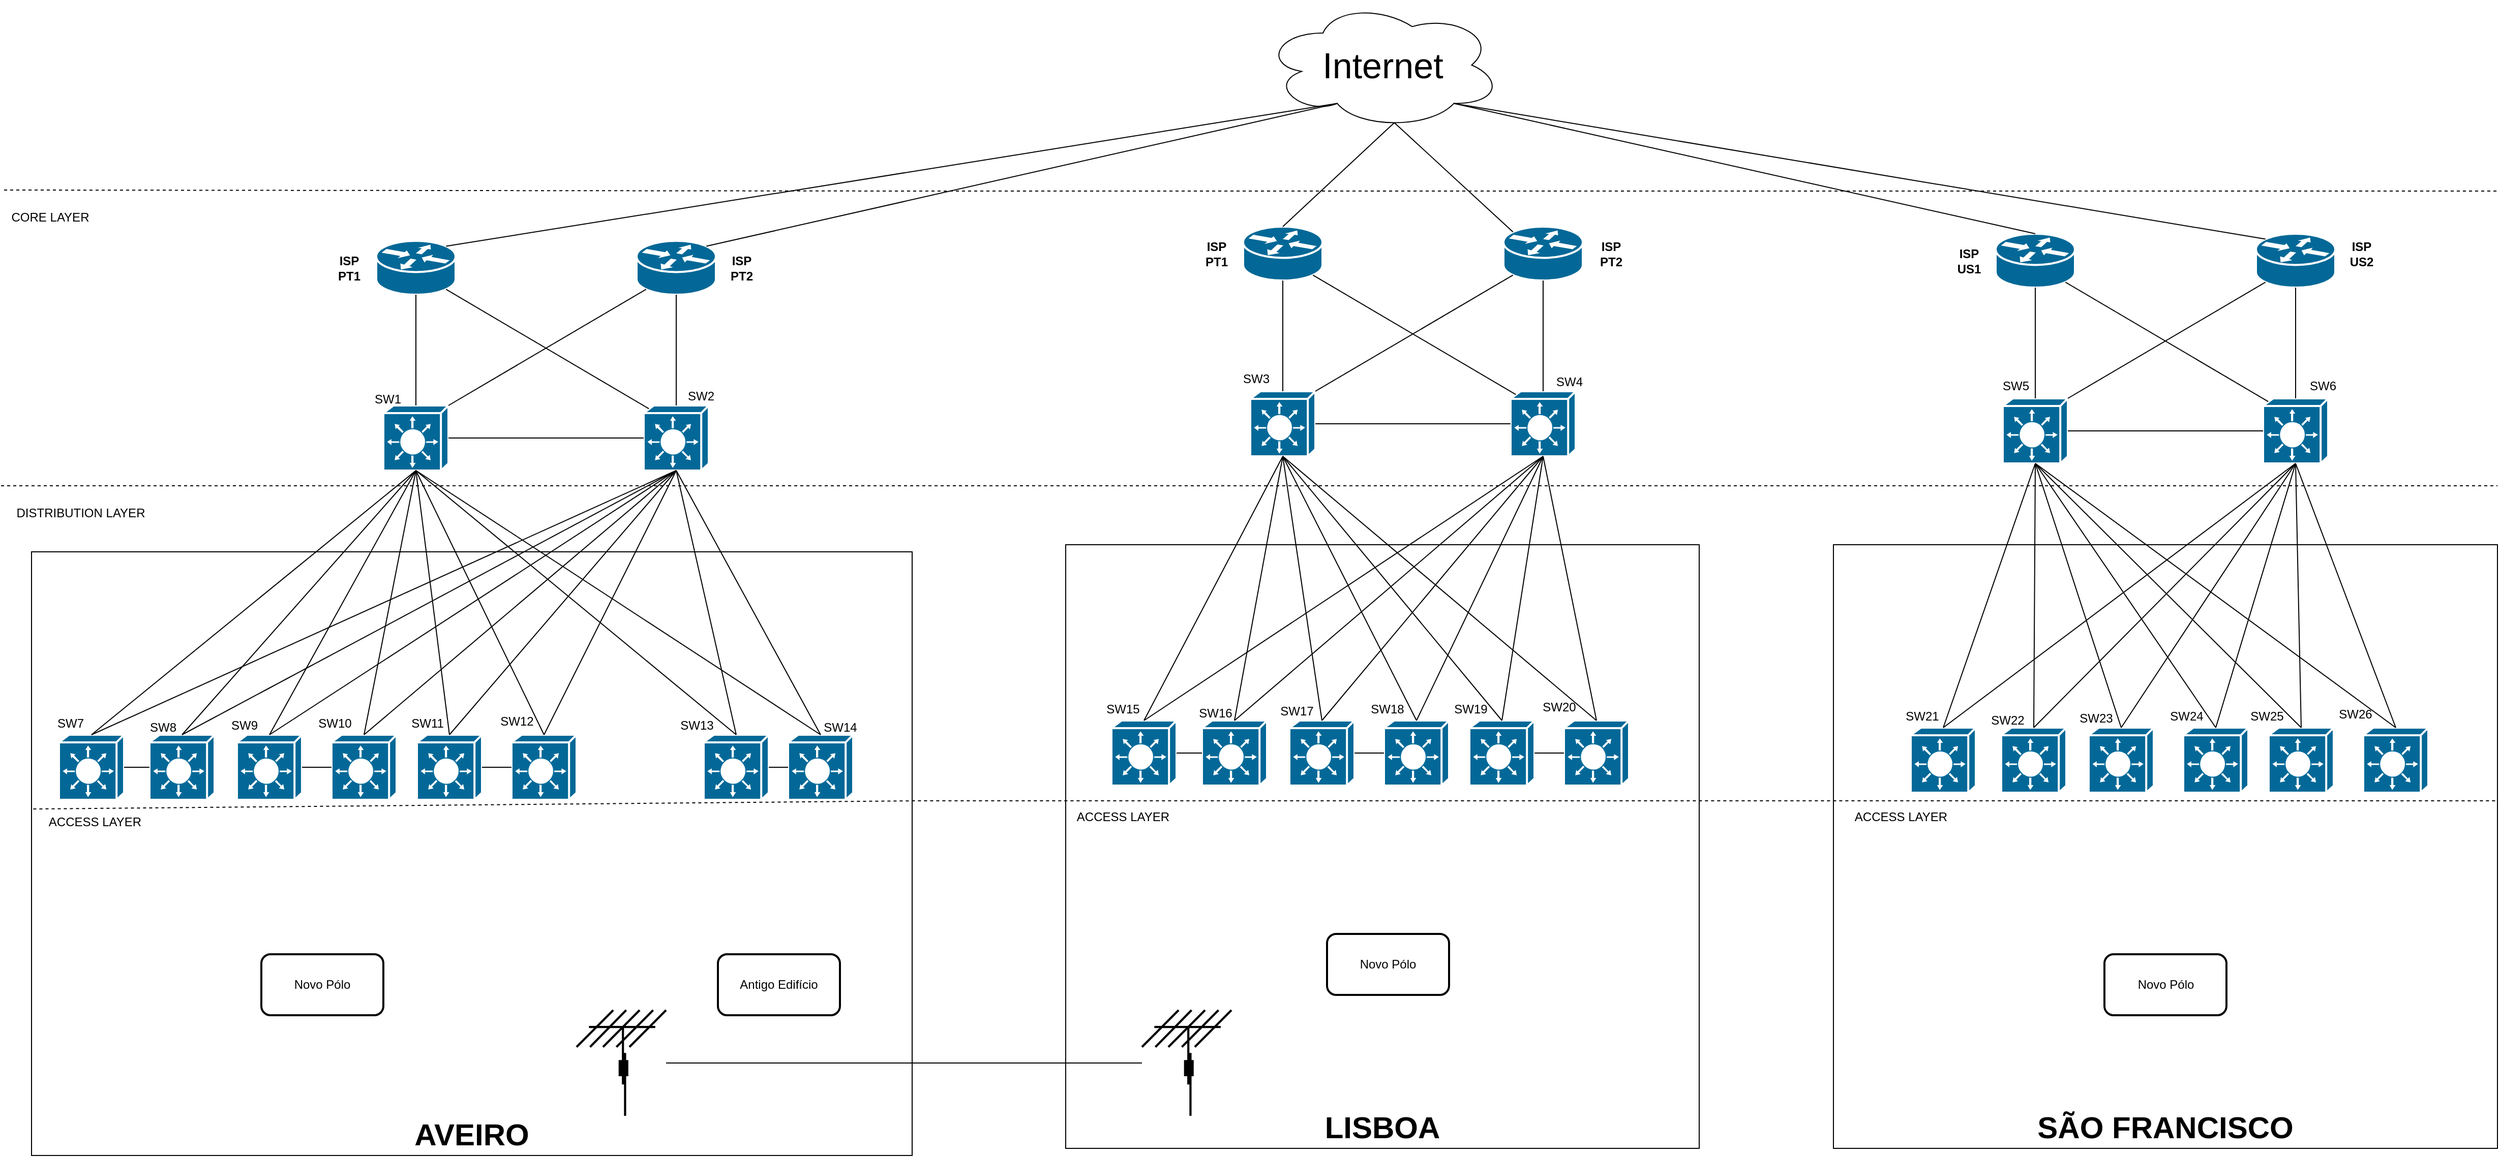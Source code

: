 <mxfile version="14.6.6" type="google"><diagram name="Page-1" id="822b0af5-4adb-64df-f703-e8dfc1f81529"><mxGraphModel dx="3685" dy="1144" grid="0" gridSize="18" guides="1" tooltips="1" connect="1" arrows="1" fold="1" page="1" pageScale="1" pageWidth="1654" pageHeight="1169" background="none" math="0" shadow="0"><root><mxCell id="0"/><mxCell id="1" parent="0"/><mxCell id="sq7CJLAVHDCvaOQAKTvW-3" value="&lt;b&gt;&lt;font style=&quot;font-size: 30px&quot;&gt;AVEIRO&lt;/font&gt;&lt;/b&gt;" style="rounded=0;whiteSpace=wrap;html=1;direction=south;verticalAlign=bottom;" parent="1" vertex="1"><mxGeometry x="-805" y="565" width="866" height="594" as="geometry"/></mxCell><mxCell id="sq7CJLAVHDCvaOQAKTvW-6" value="&lt;b&gt;&lt;font style=&quot;font-size: 30px&quot;&gt;LISBOA&lt;/font&gt;&lt;/b&gt;" style="rounded=0;whiteSpace=wrap;html=1;direction=south;verticalAlign=bottom;" parent="1" vertex="1"><mxGeometry x="212" y="558" width="623" height="594" as="geometry"/></mxCell><mxCell id="sq7CJLAVHDCvaOQAKTvW-7" value="&lt;b&gt;&lt;font style=&quot;font-size: 30px&quot;&gt;SÃO FRANCISCO&lt;/font&gt;&lt;/b&gt;" style="rounded=0;whiteSpace=wrap;html=1;direction=south;verticalAlign=bottom;" parent="1" vertex="1"><mxGeometry x="967" y="558" width="653" height="594" as="geometry"/></mxCell><mxCell id="sq7CJLAVHDCvaOQAKTvW-8" value="&lt;font style=&quot;font-size: 35px&quot;&gt;Internet&lt;/font&gt;" style="ellipse;shape=cloud;whiteSpace=wrap;html=1;align=center;" parent="1" vertex="1"><mxGeometry x="406.5" y="23" width="234" height="126" as="geometry"/></mxCell><mxCell id="sq7CJLAVHDCvaOQAKTvW-10" value="" style="shape=mxgraph.cisco.routers.router;html=1;dashed=0;fillColor=#036897;strokeColor=#ffffff;strokeWidth=2;verticalLabelPosition=bottom;verticalAlign=top;" parent="1" vertex="1"><mxGeometry x="-466" y="259" width="78" height="53" as="geometry"/></mxCell><mxCell id="sq7CJLAVHDCvaOQAKTvW-25" value="" style="shape=mxgraph.cisco.switches.layer_3_switch;html=1;dashed=0;fillColor=#036897;strokeColor=#ffffff;strokeWidth=2;verticalLabelPosition=bottom;verticalAlign=top;" parent="1" vertex="1"><mxGeometry x="-459" y="421" width="64" height="64" as="geometry"/></mxCell><mxCell id="sq7CJLAVHDCvaOQAKTvW-37" value="" style="shape=mxgraph.cisco.routers.router;html=1;dashed=0;fillColor=#036897;strokeColor=#ffffff;strokeWidth=2;verticalLabelPosition=middle;verticalAlign=middle;labelPosition=right;align=left;" parent="1" vertex="1"><mxGeometry x="-210" y="259" width="78" height="53" as="geometry"/></mxCell><mxCell id="sq7CJLAVHDCvaOQAKTvW-38" value="" style="shape=mxgraph.cisco.switches.layer_3_switch;html=1;dashed=0;fillColor=#036897;strokeColor=#ffffff;strokeWidth=2;verticalLabelPosition=bottom;verticalAlign=top;" parent="1" vertex="1"><mxGeometry x="-203" y="421" width="64" height="64" as="geometry"/></mxCell><mxCell id="sq7CJLAVHDCvaOQAKTvW-39" value="" style="shape=mxgraph.cisco.routers.router;html=1;dashed=0;fillColor=#036897;strokeColor=#ffffff;strokeWidth=2;verticalLabelPosition=bottom;verticalAlign=top;" parent="1" vertex="1"><mxGeometry x="386.5" y="245" width="78" height="53" as="geometry"/></mxCell><mxCell id="sq7CJLAVHDCvaOQAKTvW-40" value="" style="shape=mxgraph.cisco.switches.layer_3_switch;html=1;dashed=0;fillColor=#036897;strokeColor=#ffffff;strokeWidth=2;verticalLabelPosition=bottom;verticalAlign=top;" parent="1" vertex="1"><mxGeometry x="393.5" y="407" width="64" height="64" as="geometry"/></mxCell><mxCell id="sq7CJLAVHDCvaOQAKTvW-41" value="" style="shape=mxgraph.cisco.routers.router;html=1;dashed=0;fillColor=#036897;strokeColor=#ffffff;strokeWidth=2;verticalLabelPosition=bottom;verticalAlign=top;" parent="1" vertex="1"><mxGeometry x="642.5" y="245" width="78" height="53" as="geometry"/></mxCell><mxCell id="sq7CJLAVHDCvaOQAKTvW-42" value="" style="shape=mxgraph.cisco.switches.layer_3_switch;html=1;dashed=0;fillColor=#036897;strokeColor=#ffffff;strokeWidth=2;verticalLabelPosition=bottom;verticalAlign=top;" parent="1" vertex="1"><mxGeometry x="649.5" y="407" width="64" height="64" as="geometry"/></mxCell><mxCell id="sq7CJLAVHDCvaOQAKTvW-43" value="" style="shape=mxgraph.cisco.routers.router;html=1;dashed=0;fillColor=#036897;strokeColor=#ffffff;strokeWidth=2;verticalLabelPosition=bottom;verticalAlign=top;" parent="1" vertex="1"><mxGeometry x="1126.5" y="252" width="78" height="53" as="geometry"/></mxCell><mxCell id="sq7CJLAVHDCvaOQAKTvW-44" value="" style="shape=mxgraph.cisco.switches.layer_3_switch;html=1;dashed=0;fillColor=#036897;strokeColor=#ffffff;strokeWidth=2;verticalLabelPosition=bottom;verticalAlign=top;" parent="1" vertex="1"><mxGeometry x="1133.5" y="414" width="64" height="64" as="geometry"/></mxCell><mxCell id="sq7CJLAVHDCvaOQAKTvW-45" value="" style="shape=mxgraph.cisco.routers.router;html=1;dashed=0;fillColor=#036897;strokeColor=#ffffff;strokeWidth=2;verticalLabelPosition=bottom;verticalAlign=top;" parent="1" vertex="1"><mxGeometry x="1382.5" y="252" width="78" height="53" as="geometry"/></mxCell><mxCell id="sq7CJLAVHDCvaOQAKTvW-46" value="" style="shape=mxgraph.cisco.switches.layer_3_switch;html=1;dashed=0;fillColor=#036897;strokeColor=#ffffff;strokeWidth=2;verticalLabelPosition=bottom;verticalAlign=top;" parent="1" vertex="1"><mxGeometry x="1389.5" y="414" width="64" height="64" as="geometry"/></mxCell><mxCell id="sq7CJLAVHDCvaOQAKTvW-48" value="&lt;div&gt;&lt;b&gt;ISP&lt;/b&gt;&lt;/div&gt;&lt;div&gt;&lt;b&gt;PT1&lt;br&gt;&lt;/b&gt;&lt;/div&gt;" style="text;html=1;align=center;verticalAlign=middle;resizable=0;points=[];autosize=1;" parent="1" vertex="1"><mxGeometry x="-520" y="267.5" width="54" height="36" as="geometry"/></mxCell><mxCell id="sq7CJLAVHDCvaOQAKTvW-50" value="&lt;div&gt;&lt;b&gt;ISP&lt;/b&gt;&lt;/div&gt;&lt;div&gt;&lt;b&gt;PT2&lt;br&gt;&lt;/b&gt;&lt;/div&gt;" style="text;html=1;align=center;verticalAlign=middle;resizable=0;points=[];autosize=1;" parent="1" vertex="1"><mxGeometry x="-134" y="267.5" width="54" height="36" as="geometry"/></mxCell><mxCell id="sq7CJLAVHDCvaOQAKTvW-51" value="&lt;div&gt;&lt;b&gt;ISP&lt;/b&gt;&lt;/div&gt;&lt;div&gt;&lt;b&gt;PT1&lt;br&gt;&lt;/b&gt;&lt;/div&gt;" style="text;html=1;align=center;verticalAlign=middle;resizable=0;points=[];autosize=1;" parent="1" vertex="1"><mxGeometry x="332.5" y="253.5" width="54" height="36" as="geometry"/></mxCell><mxCell id="sq7CJLAVHDCvaOQAKTvW-52" value="&lt;div&gt;&lt;b&gt;ISP&lt;/b&gt;&lt;/div&gt;&lt;div&gt;&lt;b&gt;PT2&lt;br&gt;&lt;/b&gt;&lt;/div&gt;" style="text;html=1;align=center;verticalAlign=middle;resizable=0;points=[];autosize=1;" parent="1" vertex="1"><mxGeometry x="720.5" y="253.5" width="54" height="36" as="geometry"/></mxCell><mxCell id="sq7CJLAVHDCvaOQAKTvW-53" value="&lt;div&gt;&lt;b&gt;ISP&lt;/b&gt;&lt;/div&gt;&lt;div&gt;&lt;b&gt;US2&lt;br&gt;&lt;/b&gt;&lt;/div&gt;" style="text;html=1;align=center;verticalAlign=middle;resizable=0;points=[];autosize=1;" parent="1" vertex="1"><mxGeometry x="1459" y="253.5" width="54" height="36" as="geometry"/></mxCell><mxCell id="sq7CJLAVHDCvaOQAKTvW-54" value="&lt;div&gt;&lt;b&gt;ISP&lt;/b&gt;&lt;/div&gt;&lt;div&gt;&lt;b&gt;US1&lt;br&gt;&lt;/b&gt;&lt;/div&gt;" style="text;html=1;align=center;verticalAlign=middle;resizable=0;points=[];autosize=1;" parent="1" vertex="1"><mxGeometry x="1072.5" y="260.5" width="54" height="36" as="geometry"/></mxCell><mxCell id="sq7CJLAVHDCvaOQAKTvW-55" value="" style="endArrow=none;html=1;entryX=0.31;entryY=0.8;entryDx=0;entryDy=0;entryPerimeter=0;exitX=0.88;exitY=0.1;exitDx=0;exitDy=0;exitPerimeter=0;" parent="1" source="sq7CJLAVHDCvaOQAKTvW-37" target="sq7CJLAVHDCvaOQAKTvW-8" edge="1"><mxGeometry width="50" height="50" relative="1" as="geometry"><mxPoint x="576" y="216" as="sourcePoint"/><mxPoint x="572" y="202" as="targetPoint"/><Array as="points"/></mxGeometry></mxCell><mxCell id="sq7CJLAVHDCvaOQAKTvW-56" value="" style="endArrow=none;html=1;entryX=0.31;entryY=0.8;entryDx=0;entryDy=0;entryPerimeter=0;exitX=0.88;exitY=0.1;exitDx=0;exitDy=0;exitPerimeter=0;" parent="1" source="sq7CJLAVHDCvaOQAKTvW-10" target="sq7CJLAVHDCvaOQAKTvW-8" edge="1"><mxGeometry width="50" height="50" relative="1" as="geometry"><mxPoint x="468" y="194" as="sourcePoint"/><mxPoint x="518" y="144" as="targetPoint"/></mxGeometry></mxCell><mxCell id="sq7CJLAVHDCvaOQAKTvW-57" value="" style="endArrow=none;html=1;exitX=0.5;exitY=0;exitDx=0;exitDy=0;exitPerimeter=0;entryX=0.55;entryY=0.95;entryDx=0;entryDy=0;entryPerimeter=0;" parent="1" source="sq7CJLAVHDCvaOQAKTvW-39" target="sq7CJLAVHDCvaOQAKTvW-8" edge="1"><mxGeometry width="50" height="50" relative="1" as="geometry"><mxPoint x="900" y="216" as="sourcePoint"/><mxPoint x="900" y="162" as="targetPoint"/></mxGeometry></mxCell><mxCell id="sq7CJLAVHDCvaOQAKTvW-58" value="" style="endArrow=none;html=1;entryX=0.55;entryY=0.95;entryDx=0;entryDy=0;entryPerimeter=0;exitX=0.12;exitY=0.1;exitDx=0;exitDy=0;exitPerimeter=0;" parent="1" source="sq7CJLAVHDCvaOQAKTvW-41" target="sq7CJLAVHDCvaOQAKTvW-8" edge="1"><mxGeometry width="50" height="50" relative="1" as="geometry"><mxPoint x="1044" y="230" as="sourcePoint"/><mxPoint x="1094" y="180" as="targetPoint"/></mxGeometry></mxCell><mxCell id="sq7CJLAVHDCvaOQAKTvW-59" value="" style="endArrow=none;html=1;entryX=0.8;entryY=0.8;entryDx=0;entryDy=0;entryPerimeter=0;exitX=0.5;exitY=0;exitDx=0;exitDy=0;exitPerimeter=0;" parent="1" source="sq7CJLAVHDCvaOQAKTvW-43" target="sq7CJLAVHDCvaOQAKTvW-8" edge="1"><mxGeometry width="50" height="50" relative="1" as="geometry"><mxPoint x="1273" y="230" as="sourcePoint"/><mxPoint x="1323" y="180" as="targetPoint"/><Array as="points"/></mxGeometry></mxCell><mxCell id="sq7CJLAVHDCvaOQAKTvW-62" value="" style="endArrow=none;html=1;exitX=0.8;exitY=0.8;exitDx=0;exitDy=0;exitPerimeter=0;entryX=0.12;entryY=0.1;entryDx=0;entryDy=0;entryPerimeter=0;" parent="1" source="sq7CJLAVHDCvaOQAKTvW-8" target="sq7CJLAVHDCvaOQAKTvW-45" edge="1"><mxGeometry width="50" height="50" relative="1" as="geometry"><mxPoint x="1224" y="126" as="sourcePoint"/><mxPoint x="1529" y="216" as="targetPoint"/><Array as="points"/></mxGeometry></mxCell><mxCell id="sq7CJLAVHDCvaOQAKTvW-63" value="" style="endArrow=none;html=1;exitX=1;exitY=0.5;exitDx=0;exitDy=0;exitPerimeter=0;entryX=0;entryY=0.5;entryDx=0;entryDy=0;entryPerimeter=0;" parent="1" source="sq7CJLAVHDCvaOQAKTvW-40" target="sq7CJLAVHDCvaOQAKTvW-42" edge="1"><mxGeometry width="50" height="50" relative="1" as="geometry"><mxPoint x="472.5" y="414" as="sourcePoint"/><mxPoint x="522.5" y="364" as="targetPoint"/></mxGeometry></mxCell><mxCell id="sq7CJLAVHDCvaOQAKTvW-64" value="" style="endArrow=none;html=1;exitX=0.88;exitY=0.9;exitDx=0;exitDy=0;exitPerimeter=0;entryX=0.08;entryY=0.05;entryDx=0;entryDy=0;entryPerimeter=0;" parent="1" source="sq7CJLAVHDCvaOQAKTvW-10" target="sq7CJLAVHDCvaOQAKTvW-38" edge="1"><mxGeometry width="50" height="50" relative="1" as="geometry"><mxPoint x="-714" y="355" as="sourcePoint"/><mxPoint x="-664" y="305" as="targetPoint"/></mxGeometry></mxCell><mxCell id="sq7CJLAVHDCvaOQAKTvW-66" value="" style="endArrow=none;html=1;entryX=0.5;entryY=1;entryDx=0;entryDy=0;entryPerimeter=0;exitX=0.5;exitY=0;exitDx=0;exitDy=0;exitPerimeter=0;" parent="1" source="sq7CJLAVHDCvaOQAKTvW-25" target="sq7CJLAVHDCvaOQAKTvW-10" edge="1"><mxGeometry width="50" height="50" relative="1" as="geometry"><mxPoint x="-785" y="399" as="sourcePoint"/><mxPoint x="-735" y="349" as="targetPoint"/></mxGeometry></mxCell><mxCell id="sq7CJLAVHDCvaOQAKTvW-67" value="" style="endArrow=none;html=1;exitX=0.5;exitY=0;exitDx=0;exitDy=0;exitPerimeter=0;entryX=0.5;entryY=1;entryDx=0;entryDy=0;entryPerimeter=0;" parent="1" source="sq7CJLAVHDCvaOQAKTvW-38" target="sq7CJLAVHDCvaOQAKTvW-37" edge="1"><mxGeometry width="50" height="50" relative="1" as="geometry"><mxPoint x="-516" y="399" as="sourcePoint"/><mxPoint x="-466" y="349" as="targetPoint"/></mxGeometry></mxCell><mxCell id="sq7CJLAVHDCvaOQAKTvW-68" value="" style="endArrow=none;html=1;exitX=1;exitY=0.5;exitDx=0;exitDy=0;exitPerimeter=0;entryX=0;entryY=0.5;entryDx=0;entryDy=0;entryPerimeter=0;" parent="1" source="sq7CJLAVHDCvaOQAKTvW-25" target="sq7CJLAVHDCvaOQAKTvW-38" edge="1"><mxGeometry width="50" height="50" relative="1" as="geometry"><mxPoint x="-671" y="478" as="sourcePoint"/><mxPoint x="-621" y="428" as="targetPoint"/></mxGeometry></mxCell><mxCell id="sq7CJLAVHDCvaOQAKTvW-69" value="" style="endArrow=none;html=1;exitX=1;exitY=0;exitDx=0;exitDy=0;exitPerimeter=0;entryX=0.12;entryY=0.9;entryDx=0;entryDy=0;entryPerimeter=0;" parent="1" source="sq7CJLAVHDCvaOQAKTvW-25" target="sq7CJLAVHDCvaOQAKTvW-37" edge="1"><mxGeometry width="50" height="50" relative="1" as="geometry"><mxPoint x="-678" y="398" as="sourcePoint"/><mxPoint x="-628" y="348" as="targetPoint"/></mxGeometry></mxCell><mxCell id="sq7CJLAVHDCvaOQAKTvW-71" value="" style="endArrow=none;html=1;exitX=1;exitY=0;exitDx=0;exitDy=0;exitPerimeter=0;entryX=0.12;entryY=0.9;entryDx=0;entryDy=0;entryPerimeter=0;" parent="1" source="sq7CJLAVHDCvaOQAKTvW-40" target="sq7CJLAVHDCvaOQAKTvW-41" edge="1"><mxGeometry width="50" height="50" relative="1" as="geometry"><mxPoint x="368.5" y="438.3" as="sourcePoint"/><mxPoint x="562.86" y="324.0" as="targetPoint"/></mxGeometry></mxCell><mxCell id="sq7CJLAVHDCvaOQAKTvW-72" value="" style="endArrow=none;html=1;exitX=0.88;exitY=0.9;exitDx=0;exitDy=0;exitPerimeter=0;entryX=0.08;entryY=0.05;entryDx=0;entryDy=0;entryPerimeter=0;" parent="1" source="sq7CJLAVHDCvaOQAKTvW-39" target="sq7CJLAVHDCvaOQAKTvW-42" edge="1"><mxGeometry width="50" height="50" relative="1" as="geometry"><mxPoint x="290.5" y="381.15" as="sourcePoint"/><mxPoint x="484.86" y="266.85" as="targetPoint"/></mxGeometry></mxCell><mxCell id="sq7CJLAVHDCvaOQAKTvW-73" value="" style="endArrow=none;html=1;exitX=0.5;exitY=0;exitDx=0;exitDy=0;exitPerimeter=0;entryX=0.5;entryY=1;entryDx=0;entryDy=0;entryPerimeter=0;" parent="1" source="sq7CJLAVHDCvaOQAKTvW-40" target="sq7CJLAVHDCvaOQAKTvW-39" edge="1"><mxGeometry width="50" height="50" relative="1" as="geometry"><mxPoint x="236" y="444.3" as="sourcePoint"/><mxPoint x="413" y="349" as="targetPoint"/></mxGeometry></mxCell><mxCell id="sq7CJLAVHDCvaOQAKTvW-74" value="" style="endArrow=none;html=1;entryX=0.5;entryY=1;entryDx=0;entryDy=0;entryPerimeter=0;exitX=0.5;exitY=0;exitDx=0;exitDy=0;exitPerimeter=0;" parent="1" source="sq7CJLAVHDCvaOQAKTvW-42" target="sq7CJLAVHDCvaOQAKTvW-41" edge="1"><mxGeometry width="50" height="50" relative="1" as="geometry"><mxPoint x="758" y="409.3" as="sourcePoint"/><mxPoint x="808.36" y="331.0" as="targetPoint"/><Array as="points"/></mxGeometry></mxCell><mxCell id="sq7CJLAVHDCvaOQAKTvW-78" value="" style="endArrow=none;html=1;exitX=0.5;exitY=0;exitDx=0;exitDy=0;exitPerimeter=0;entryX=0.5;entryY=1;entryDx=0;entryDy=0;entryPerimeter=0;" parent="1" source="sq7CJLAVHDCvaOQAKTvW-44" target="sq7CJLAVHDCvaOQAKTvW-43" edge="1"><mxGeometry width="50" height="50" relative="1" as="geometry"><mxPoint x="1299" y="392" as="sourcePoint"/><mxPoint x="1349" y="342" as="targetPoint"/></mxGeometry></mxCell><mxCell id="sq7CJLAVHDCvaOQAKTvW-79" value="" style="endArrow=none;html=1;exitX=1;exitY=0;exitDx=0;exitDy=0;exitPerimeter=0;entryX=0.12;entryY=0.9;entryDx=0;entryDy=0;entryPerimeter=0;" parent="1" source="sq7CJLAVHDCvaOQAKTvW-44" target="sq7CJLAVHDCvaOQAKTvW-45" edge="1"><mxGeometry width="50" height="50" relative="1" as="geometry"><mxPoint x="1221.5" y="438.3" as="sourcePoint"/><mxPoint x="1415.86" y="324.0" as="targetPoint"/><Array as="points"/></mxGeometry></mxCell><mxCell id="sq7CJLAVHDCvaOQAKTvW-81" value="" style="endArrow=none;html=1;entryX=0;entryY=0.5;entryDx=0;entryDy=0;entryPerimeter=0;exitX=1;exitY=0.5;exitDx=0;exitDy=0;exitPerimeter=0;" parent="1" source="sq7CJLAVHDCvaOQAKTvW-44" target="sq7CJLAVHDCvaOQAKTvW-46" edge="1"><mxGeometry width="50" height="50" relative="1" as="geometry"><mxPoint x="1278.14" y="456.3" as="sourcePoint"/><mxPoint x="1382.5" y="378.0" as="targetPoint"/></mxGeometry></mxCell><mxCell id="sq7CJLAVHDCvaOQAKTvW-82" value="" style="endArrow=none;html=1;exitX=0.88;exitY=0.9;exitDx=0;exitDy=0;exitPerimeter=0;entryX=0.08;entryY=0.05;entryDx=0;entryDy=0;entryPerimeter=0;" parent="1" source="sq7CJLAVHDCvaOQAKTvW-43" target="sq7CJLAVHDCvaOQAKTvW-46" edge="1"><mxGeometry width="50" height="50" relative="1" as="geometry"><mxPoint x="1254.14" y="186.3" as="sourcePoint"/><mxPoint x="1448.5" y="72.0" as="targetPoint"/></mxGeometry></mxCell><mxCell id="sq7CJLAVHDCvaOQAKTvW-83" value="" style="endArrow=none;html=1;entryX=0.5;entryY=1;entryDx=0;entryDy=0;entryPerimeter=0;exitX=0.5;exitY=0;exitDx=0;exitDy=0;exitPerimeter=0;" parent="1" source="sq7CJLAVHDCvaOQAKTvW-46" target="sq7CJLAVHDCvaOQAKTvW-45" edge="1"><mxGeometry width="50" height="50" relative="1" as="geometry"><mxPoint x="1638" y="404.5" as="sourcePoint"/><mxPoint x="1643.0" y="260.5" as="targetPoint"/></mxGeometry></mxCell><mxCell id="sq7CJLAVHDCvaOQAKTvW-86" value="" style="shape=mxgraph.cisco.switches.layer_3_switch;html=1;dashed=0;fillColor=#036897;strokeColor=#ffffff;strokeWidth=2;verticalLabelPosition=bottom;verticalAlign=top;align=center;" parent="1" vertex="1"><mxGeometry x="-778" y="745" width="64" height="64" as="geometry"/></mxCell><mxCell id="sq7CJLAVHDCvaOQAKTvW-87" value="" style="shape=mxgraph.cisco.switches.layer_3_switch;html=1;dashed=0;fillColor=#036897;strokeColor=#ffffff;strokeWidth=2;verticalLabelPosition=bottom;verticalAlign=top;align=center;" parent="1" vertex="1"><mxGeometry x="-689" y="745" width="64" height="64" as="geometry"/></mxCell><mxCell id="sq7CJLAVHDCvaOQAKTvW-88" value="" style="shape=mxgraph.cisco.switches.layer_3_switch;html=1;dashed=0;fillColor=#036897;strokeColor=#ffffff;strokeWidth=2;verticalLabelPosition=bottom;verticalAlign=top;align=center;" parent="1" vertex="1"><mxGeometry x="-603" y="745" width="64" height="64" as="geometry"/></mxCell><mxCell id="sq7CJLAVHDCvaOQAKTvW-89" value="" style="shape=mxgraph.cisco.switches.layer_3_switch;html=1;dashed=0;fillColor=#036897;strokeColor=#ffffff;strokeWidth=2;verticalLabelPosition=bottom;verticalAlign=top;align=center;" parent="1" vertex="1"><mxGeometry x="-510" y="745" width="64" height="64" as="geometry"/></mxCell><mxCell id="sq7CJLAVHDCvaOQAKTvW-90" value="" style="shape=mxgraph.cisco.switches.layer_3_switch;html=1;dashed=0;fillColor=#036897;strokeColor=#ffffff;strokeWidth=2;verticalLabelPosition=bottom;verticalAlign=top;align=center;" parent="1" vertex="1"><mxGeometry x="-144" y="745" width="64" height="64" as="geometry"/></mxCell><mxCell id="sq7CJLAVHDCvaOQAKTvW-91" value="" style="shape=mxgraph.cisco.switches.layer_3_switch;html=1;dashed=0;fillColor=#036897;strokeColor=#ffffff;strokeWidth=2;verticalLabelPosition=bottom;verticalAlign=top;align=center;" parent="1" vertex="1"><mxGeometry x="-61" y="745" width="64" height="64" as="geometry"/></mxCell><mxCell id="sq7CJLAVHDCvaOQAKTvW-93" value="" style="endArrow=none;html=1;entryX=0.5;entryY=1;entryDx=0;entryDy=0;entryPerimeter=0;exitX=0.5;exitY=0;exitDx=0;exitDy=0;exitPerimeter=0;" parent="1" source="sq7CJLAVHDCvaOQAKTvW-86" target="sq7CJLAVHDCvaOQAKTvW-25" edge="1"><mxGeometry width="50" height="50" relative="1" as="geometry"><mxPoint x="-902" y="642" as="sourcePoint"/><mxPoint x="-852" y="592" as="targetPoint"/></mxGeometry></mxCell><mxCell id="sq7CJLAVHDCvaOQAKTvW-94" value="" style="endArrow=none;html=1;exitX=0.5;exitY=0;exitDx=0;exitDy=0;exitPerimeter=0;entryX=0.5;entryY=1;entryDx=0;entryDy=0;entryPerimeter=0;" parent="1" source="sq7CJLAVHDCvaOQAKTvW-87" target="sq7CJLAVHDCvaOQAKTvW-25" edge="1"><mxGeometry width="50" height="50" relative="1" as="geometry"><mxPoint x="-742" y="543" as="sourcePoint"/><mxPoint x="-692" y="493" as="targetPoint"/></mxGeometry></mxCell><mxCell id="sq7CJLAVHDCvaOQAKTvW-96" value="" style="endArrow=none;html=1;exitX=0.5;exitY=1;exitDx=0;exitDy=0;exitPerimeter=0;entryX=0.5;entryY=0;entryDx=0;entryDy=0;entryPerimeter=0;" parent="1" source="sq7CJLAVHDCvaOQAKTvW-25" target="sq7CJLAVHDCvaOQAKTvW-88" edge="1"><mxGeometry width="50" height="50" relative="1" as="geometry"><mxPoint x="-696" y="535" as="sourcePoint"/><mxPoint x="-646" y="485" as="targetPoint"/></mxGeometry></mxCell><mxCell id="sq7CJLAVHDCvaOQAKTvW-97" value="" style="endArrow=none;html=1;exitX=0.5;exitY=1;exitDx=0;exitDy=0;exitPerimeter=0;entryX=0.5;entryY=0;entryDx=0;entryDy=0;entryPerimeter=0;" parent="1" source="sq7CJLAVHDCvaOQAKTvW-25" target="sq7CJLAVHDCvaOQAKTvW-89" edge="1"><mxGeometry width="50" height="50" relative="1" as="geometry"><mxPoint x="-719.5" y="511" as="sourcePoint"/><mxPoint x="-572.5" y="533" as="targetPoint"/></mxGeometry></mxCell><mxCell id="sq7CJLAVHDCvaOQAKTvW-99" value="" style="endArrow=none;html=1;entryX=0.5;entryY=1;entryDx=0;entryDy=0;entryPerimeter=0;exitX=0.5;exitY=0;exitDx=0;exitDy=0;exitPerimeter=0;" parent="1" source="sq7CJLAVHDCvaOQAKTvW-90" target="sq7CJLAVHDCvaOQAKTvW-25" edge="1"><mxGeometry width="50" height="50" relative="1" as="geometry"><mxPoint x="-120" y="579" as="sourcePoint"/><mxPoint x="-70" y="529" as="targetPoint"/></mxGeometry></mxCell><mxCell id="sq7CJLAVHDCvaOQAKTvW-100" value="" style="endArrow=none;html=1;exitX=0.5;exitY=1;exitDx=0;exitDy=0;exitPerimeter=0;entryX=0.5;entryY=0;entryDx=0;entryDy=0;entryPerimeter=0;" parent="1" source="sq7CJLAVHDCvaOQAKTvW-25" target="sq7CJLAVHDCvaOQAKTvW-91" edge="1"><mxGeometry width="50" height="50" relative="1" as="geometry"><mxPoint x="-408" y="535" as="sourcePoint"/><mxPoint x="-358" y="485" as="targetPoint"/></mxGeometry></mxCell><mxCell id="sq7CJLAVHDCvaOQAKTvW-101" value="" style="endArrow=none;html=1;exitX=0.5;exitY=0;exitDx=0;exitDy=0;exitPerimeter=0;entryX=0.5;entryY=1;entryDx=0;entryDy=0;entryPerimeter=0;" parent="1" source="sq7CJLAVHDCvaOQAKTvW-86" target="sq7CJLAVHDCvaOQAKTvW-38" edge="1"><mxGeometry width="50" height="50" relative="1" as="geometry"><mxPoint x="-401" y="507" as="sourcePoint"/><mxPoint x="-351" y="457" as="targetPoint"/></mxGeometry></mxCell><mxCell id="sq7CJLAVHDCvaOQAKTvW-102" value="" style="endArrow=none;html=1;exitX=0.5;exitY=0;exitDx=0;exitDy=0;exitPerimeter=0;entryX=0.5;entryY=1;entryDx=0;entryDy=0;entryPerimeter=0;" parent="1" source="sq7CJLAVHDCvaOQAKTvW-87" target="sq7CJLAVHDCvaOQAKTvW-38" edge="1"><mxGeometry width="50" height="50" relative="1" as="geometry"><mxPoint x="-120" y="579" as="sourcePoint"/><mxPoint x="-70" y="529" as="targetPoint"/></mxGeometry></mxCell><mxCell id="sq7CJLAVHDCvaOQAKTvW-103" value="" style="endArrow=none;html=1;exitX=0.5;exitY=0;exitDx=0;exitDy=0;exitPerimeter=0;entryX=0.5;entryY=1;entryDx=0;entryDy=0;entryPerimeter=0;" parent="1" source="sq7CJLAVHDCvaOQAKTvW-88" target="sq7CJLAVHDCvaOQAKTvW-38" edge="1"><mxGeometry width="50" height="50" relative="1" as="geometry"><mxPoint x="-120" y="579" as="sourcePoint"/><mxPoint x="-70" y="529" as="targetPoint"/></mxGeometry></mxCell><mxCell id="sq7CJLAVHDCvaOQAKTvW-104" value="" style="endArrow=none;html=1;exitX=0.5;exitY=0;exitDx=0;exitDy=0;exitPerimeter=0;entryX=0.5;entryY=1;entryDx=0;entryDy=0;entryPerimeter=0;" parent="1" source="sq7CJLAVHDCvaOQAKTvW-89" target="sq7CJLAVHDCvaOQAKTvW-38" edge="1"><mxGeometry width="50" height="50" relative="1" as="geometry"><mxPoint x="-120" y="579" as="sourcePoint"/><mxPoint x="-70" y="529" as="targetPoint"/></mxGeometry></mxCell><mxCell id="sq7CJLAVHDCvaOQAKTvW-105" value="" style="endArrow=none;html=1;exitX=0.5;exitY=0;exitDx=0;exitDy=0;exitPerimeter=0;entryX=0.5;entryY=1;entryDx=0;entryDy=0;entryPerimeter=0;" parent="1" source="sq7CJLAVHDCvaOQAKTvW-90" target="sq7CJLAVHDCvaOQAKTvW-38" edge="1"><mxGeometry width="50" height="50" relative="1" as="geometry"><mxPoint x="-120" y="579" as="sourcePoint"/><mxPoint x="-70" y="529" as="targetPoint"/></mxGeometry></mxCell><mxCell id="sq7CJLAVHDCvaOQAKTvW-106" value="" style="endArrow=none;html=1;exitX=0.5;exitY=0;exitDx=0;exitDy=0;exitPerimeter=0;entryX=0.5;entryY=1;entryDx=0;entryDy=0;entryPerimeter=0;" parent="1" source="sq7CJLAVHDCvaOQAKTvW-91" target="sq7CJLAVHDCvaOQAKTvW-38" edge="1"><mxGeometry width="50" height="50" relative="1" as="geometry"><mxPoint x="-120" y="579" as="sourcePoint"/><mxPoint x="-70" y="529" as="targetPoint"/></mxGeometry></mxCell><mxCell id="sq7CJLAVHDCvaOQAKTvW-107" value="" style="endArrow=none;html=1;entryX=1;entryY=0.5;entryDx=0;entryDy=0;entryPerimeter=0;exitX=0;exitY=0.5;exitDx=0;exitDy=0;exitPerimeter=0;" parent="1" source="sq7CJLAVHDCvaOQAKTvW-87" target="sq7CJLAVHDCvaOQAKTvW-86" edge="1"><mxGeometry width="50" height="50" relative="1" as="geometry"><mxPoint x="-120" y="579" as="sourcePoint"/><mxPoint x="-354" y="403" as="targetPoint"/></mxGeometry></mxCell><mxCell id="sq7CJLAVHDCvaOQAKTvW-108" value="" style="endArrow=none;html=1;entryX=1;entryY=0.5;entryDx=0;entryDy=0;entryPerimeter=0;exitX=0;exitY=0.5;exitDx=0;exitDy=0;exitPerimeter=0;" parent="1" source="sq7CJLAVHDCvaOQAKTvW-89" target="sq7CJLAVHDCvaOQAKTvW-88" edge="1"><mxGeometry width="50" height="50" relative="1" as="geometry"><mxPoint x="-120" y="579" as="sourcePoint"/><mxPoint x="-70" y="529" as="targetPoint"/></mxGeometry></mxCell><mxCell id="sq7CJLAVHDCvaOQAKTvW-109" value="" style="endArrow=none;html=1;exitX=1;exitY=0.5;exitDx=0;exitDy=0;exitPerimeter=0;entryX=0;entryY=0.5;entryDx=0;entryDy=0;entryPerimeter=0;" parent="1" source="sq7CJLAVHDCvaOQAKTvW-90" target="sq7CJLAVHDCvaOQAKTvW-91" edge="1"><mxGeometry width="50" height="50" relative="1" as="geometry"><mxPoint x="-120" y="579" as="sourcePoint"/><mxPoint x="-70" y="529" as="targetPoint"/></mxGeometry></mxCell><mxCell id="sq7CJLAVHDCvaOQAKTvW-112" value="" style="shape=image;html=1;verticalAlign=top;verticalLabelPosition=bottom;labelBackgroundColor=#ffffff;imageAspect=0;aspect=fixed;image=https://cdn0.iconfinder.com/data/icons/isometric-city-basic-buildings/192/skyscraper-04-128.png;strokeWidth=2;align=center;" parent="1" vertex="1"><mxGeometry x="-564" y="853" width="90" height="90" as="geometry"/></mxCell><mxCell id="sq7CJLAVHDCvaOQAKTvW-114" value="" style="shape=image;html=1;verticalAlign=top;verticalLabelPosition=bottom;labelBackgroundColor=#ffffff;imageAspect=0;aspect=fixed;image=https://cdn0.iconfinder.com/data/icons/isometric-city-basic-buildings/192/skyscraper-04-128.png;strokeWidth=2;align=center;" parent="1" vertex="1"><mxGeometry x="-115" y="853" width="90" height="90" as="geometry"/></mxCell><mxCell id="sq7CJLAVHDCvaOQAKTvW-116" value="Novo Pólo" style="rounded=1;whiteSpace=wrap;html=1;strokeWidth=2;align=center;" parent="1" vertex="1"><mxGeometry x="-579" y="961" width="120" height="60" as="geometry"/></mxCell><mxCell id="sq7CJLAVHDCvaOQAKTvW-117" value="Antigo Edifício" style="rounded=1;whiteSpace=wrap;html=1;strokeWidth=2;align=center;" parent="1" vertex="1"><mxGeometry x="-130" y="961" width="120" height="60" as="geometry"/></mxCell><mxCell id="sq7CJLAVHDCvaOQAKTvW-126" value="" style="shape=image;html=1;verticalAlign=top;verticalLabelPosition=bottom;labelBackgroundColor=#ffffff;imageAspect=0;aspect=fixed;image=https://cdn0.iconfinder.com/data/icons/isometric-city-basic-buildings/192/skyscraper-04-128.png;strokeWidth=2;align=center;" parent="1" vertex="1"><mxGeometry x="484" y="833" width="90" height="90" as="geometry"/></mxCell><mxCell id="sq7CJLAVHDCvaOQAKTvW-127" value="Novo Pólo" style="rounded=1;whiteSpace=wrap;html=1;strokeWidth=2;align=center;" parent="1" vertex="1"><mxGeometry x="469" y="941" width="120" height="60" as="geometry"/></mxCell><mxCell id="sq7CJLAVHDCvaOQAKTvW-130" value="" style="shape=image;html=1;verticalAlign=top;verticalLabelPosition=bottom;labelBackgroundColor=#ffffff;imageAspect=0;aspect=fixed;image=https://cdn0.iconfinder.com/data/icons/isometric-city-basic-buildings/192/skyscraper-04-128.png;strokeWidth=2;align=center;" parent="1" vertex="1"><mxGeometry x="1248.5" y="853" width="90" height="90" as="geometry"/></mxCell><mxCell id="sq7CJLAVHDCvaOQAKTvW-131" value="Novo Pólo" style="rounded=1;whiteSpace=wrap;html=1;strokeWidth=2;align=center;" parent="1" vertex="1"><mxGeometry x="1233.5" y="961" width="120" height="60" as="geometry"/></mxCell><mxCell id="ilpdRAl3gHfrU-SW8d-F-3" value="" style="endArrow=none;dashed=1;html=1;" parent="1" edge="1"><mxGeometry width="50" height="50" relative="1" as="geometry"><mxPoint x="-835" y="500" as="sourcePoint"/><mxPoint x="1620" y="500" as="targetPoint"/><Array as="points"><mxPoint x="65" y="500"/></Array></mxGeometry></mxCell><mxCell id="ilpdRAl3gHfrU-SW8d-F-4" value="" style="endArrow=none;dashed=1;html=1;" parent="1" edge="1"><mxGeometry width="50" height="50" relative="1" as="geometry"><mxPoint x="-832" y="209" as="sourcePoint"/><mxPoint x="1620" y="210" as="targetPoint"/><Array as="points"><mxPoint x="65" y="210"/></Array></mxGeometry></mxCell><mxCell id="ilpdRAl3gHfrU-SW8d-F-5" value="CORE LAYER" style="text;html=1;align=center;verticalAlign=middle;resizable=0;points=[];autosize=1;" parent="1" vertex="1"><mxGeometry x="-834" y="227" width="93" height="18" as="geometry"/></mxCell><mxCell id="ilpdRAl3gHfrU-SW8d-F-7" value="" style="endArrow=none;dashed=1;html=1;exitX=0.426;exitY=0.998;exitDx=0;exitDy=0;exitPerimeter=0;" parent="1" source="sq7CJLAVHDCvaOQAKTvW-3" edge="1"><mxGeometry width="50" height="50" relative="1" as="geometry"><mxPoint x="32" y="810" as="sourcePoint"/><mxPoint x="1620" y="810" as="targetPoint"/><Array as="points"><mxPoint x="65" y="810"/></Array></mxGeometry></mxCell><mxCell id="ilpdRAl3gHfrU-SW8d-F-11" value="DISTRIBUTION LAYER" style="text;html=1;align=center;verticalAlign=middle;resizable=0;points=[];autosize=1;" parent="1" vertex="1"><mxGeometry x="-833" y="518" width="152" height="18" as="geometry"/></mxCell><mxCell id="ilpdRAl3gHfrU-SW8d-F-16" value="ACCESS LAYER" style="text;html=1;align=center;verticalAlign=middle;resizable=0;points=[];autosize=1;" parent="1" vertex="1"><mxGeometry x="-797" y="822" width="108" height="18" as="geometry"/></mxCell><mxCell id="o6z0exN6LdWfZ4RTeIWW-1" value="SW1" style="text;html=1;align=center;verticalAlign=middle;resizable=0;points=[];autosize=1;" parent="1" vertex="1"><mxGeometry x="-474" y="406" width="38" height="18" as="geometry"/></mxCell><mxCell id="o6z0exN6LdWfZ4RTeIWW-2" value="SW2" style="text;html=1;align=center;verticalAlign=middle;resizable=0;points=[];autosize=1;" parent="1" vertex="1"><mxGeometry x="-166" y="403" width="38" height="18" as="geometry"/></mxCell><mxCell id="o6z0exN6LdWfZ4RTeIWW-3" value="SW3" style="text;html=1;align=center;verticalAlign=middle;resizable=0;points=[];autosize=1;" parent="1" vertex="1"><mxGeometry x="379.5" y="386" width="38" height="18" as="geometry"/></mxCell><mxCell id="o6z0exN6LdWfZ4RTeIWW-4" value="SW4" style="text;html=1;align=center;verticalAlign=middle;resizable=0;points=[];autosize=1;" parent="1" vertex="1"><mxGeometry x="687.5" y="389" width="38" height="18" as="geometry"/></mxCell><mxCell id="o6z0exN6LdWfZ4RTeIWW-5" value="SW5" style="text;html=1;align=center;verticalAlign=middle;resizable=0;points=[];autosize=1;" parent="1" vertex="1"><mxGeometry x="1126.5" y="393" width="38" height="18" as="geometry"/></mxCell><mxCell id="o6z0exN6LdWfZ4RTeIWW-6" value="SW6" style="text;html=1;align=center;verticalAlign=middle;resizable=0;points=[];autosize=1;" parent="1" vertex="1"><mxGeometry x="1429" y="393" width="38" height="18" as="geometry"/></mxCell><mxCell id="o6z0exN6LdWfZ4RTeIWW-7" value="SW7" style="text;html=1;align=center;verticalAlign=middle;resizable=0;points=[];autosize=1;" parent="1" vertex="1"><mxGeometry x="-786" y="725" width="38" height="18" as="geometry"/></mxCell><mxCell id="o6z0exN6LdWfZ4RTeIWW-8" value="SW8" style="text;html=1;align=center;verticalAlign=middle;resizable=0;points=[];autosize=1;" parent="1" vertex="1"><mxGeometry x="-695" y="729" width="38" height="18" as="geometry"/></mxCell><mxCell id="o6z0exN6LdWfZ4RTeIWW-9" value="SW9" style="text;html=1;align=center;verticalAlign=middle;resizable=0;points=[];autosize=1;" parent="1" vertex="1"><mxGeometry x="-615" y="727" width="38" height="18" as="geometry"/></mxCell><mxCell id="o6z0exN6LdWfZ4RTeIWW-10" value="SW10" style="text;html=1;align=center;verticalAlign=middle;resizable=0;points=[];autosize=1;" parent="1" vertex="1"><mxGeometry x="-530" y="725" width="46" height="18" as="geometry"/></mxCell><mxCell id="o6z0exN6LdWfZ4RTeIWW-17" value="SW13" style="text;html=1;align=center;verticalAlign=middle;resizable=0;points=[];autosize=1;" parent="1" vertex="1"><mxGeometry x="-172" y="727" width="42" height="18" as="geometry"/></mxCell><mxCell id="o6z0exN6LdWfZ4RTeIWW-18" value="SW14" style="text;html=1;align=center;verticalAlign=middle;resizable=0;points=[];autosize=1;" parent="1" vertex="1"><mxGeometry x="-31" y="729" width="42" height="18" as="geometry"/></mxCell><mxCell id="rnNo1JT0A5oMpJhlelHP-23" value="" style="shape=mxgraph.cisco.switches.layer_3_switch;html=1;dashed=0;fillColor=#036897;strokeColor=#ffffff;strokeWidth=2;verticalLabelPosition=bottom;verticalAlign=top;align=center;" parent="1" vertex="1"><mxGeometry x="-426" y="745" width="64" height="64" as="geometry"/></mxCell><mxCell id="rnNo1JT0A5oMpJhlelHP-24" value="" style="shape=mxgraph.cisco.switches.layer_3_switch;html=1;dashed=0;fillColor=#036897;strokeColor=#ffffff;strokeWidth=2;verticalLabelPosition=bottom;verticalAlign=top;align=center;shadow=0;" parent="1" vertex="1"><mxGeometry x="-333" y="745" width="64" height="64" as="geometry"/></mxCell><mxCell id="rnNo1JT0A5oMpJhlelHP-25" value="SW11" style="text;html=1;align=center;verticalAlign=middle;resizable=0;points=[];autosize=1;" parent="1" vertex="1"><mxGeometry x="-437" y="725" width="41" height="18" as="geometry"/></mxCell><mxCell id="rnNo1JT0A5oMpJhlelHP-26" value="SW12" style="text;html=1;align=center;verticalAlign=middle;resizable=0;points=[];autosize=1;" parent="1" vertex="1"><mxGeometry x="-349" y="723" width="42" height="18" as="geometry"/></mxCell><mxCell id="rnNo1JT0A5oMpJhlelHP-27" value="" style="endArrow=none;html=1;exitX=1;exitY=0.5;exitDx=0;exitDy=0;exitPerimeter=0;entryX=0;entryY=0.5;entryDx=0;entryDy=0;entryPerimeter=0;" parent="1" source="rnNo1JT0A5oMpJhlelHP-23" target="rnNo1JT0A5oMpJhlelHP-24" edge="1"><mxGeometry width="50" height="50" relative="1" as="geometry"><mxPoint x="-511" y="780" as="sourcePoint"/><mxPoint x="-461" y="730" as="targetPoint"/></mxGeometry></mxCell><mxCell id="rnNo1JT0A5oMpJhlelHP-28" value="" style="endArrow=none;html=1;exitX=0.5;exitY=0;exitDx=0;exitDy=0;exitPerimeter=0;entryX=0.5;entryY=1;entryDx=0;entryDy=0;entryPerimeter=0;" parent="1" source="rnNo1JT0A5oMpJhlelHP-23" target="sq7CJLAVHDCvaOQAKTvW-25" edge="1"><mxGeometry width="50" height="50" relative="1" as="geometry"><mxPoint x="-424" y="750" as="sourcePoint"/><mxPoint x="-374" y="700" as="targetPoint"/></mxGeometry></mxCell><mxCell id="rnNo1JT0A5oMpJhlelHP-29" value="" style="endArrow=none;html=1;exitX=0.5;exitY=0;exitDx=0;exitDy=0;exitPerimeter=0;entryX=0.5;entryY=1;entryDx=0;entryDy=0;entryPerimeter=0;" parent="1" source="rnNo1JT0A5oMpJhlelHP-23" target="sq7CJLAVHDCvaOQAKTvW-38" edge="1"><mxGeometry width="50" height="50" relative="1" as="geometry"><mxPoint x="-424" y="750" as="sourcePoint"/><mxPoint x="-374" y="700" as="targetPoint"/></mxGeometry></mxCell><mxCell id="rnNo1JT0A5oMpJhlelHP-30" value="" style="endArrow=none;html=1;exitX=0.5;exitY=0;exitDx=0;exitDy=0;exitPerimeter=0;entryX=0.5;entryY=1;entryDx=0;entryDy=0;entryPerimeter=0;" parent="1" source="rnNo1JT0A5oMpJhlelHP-24" target="sq7CJLAVHDCvaOQAKTvW-25" edge="1"><mxGeometry width="50" height="50" relative="1" as="geometry"><mxPoint x="-424" y="750" as="sourcePoint"/><mxPoint x="-374" y="700" as="targetPoint"/></mxGeometry></mxCell><mxCell id="rnNo1JT0A5oMpJhlelHP-31" value="" style="endArrow=none;html=1;exitX=0.5;exitY=0;exitDx=0;exitDy=0;exitPerimeter=0;entryX=0.5;entryY=1;entryDx=0;entryDy=0;entryPerimeter=0;" parent="1" source="rnNo1JT0A5oMpJhlelHP-24" target="sq7CJLAVHDCvaOQAKTvW-38" edge="1"><mxGeometry width="50" height="50" relative="1" as="geometry"><mxPoint x="-424" y="750" as="sourcePoint"/><mxPoint x="-374" y="700" as="targetPoint"/></mxGeometry></mxCell><mxCell id="rnNo1JT0A5oMpJhlelHP-44" value="" style="shape=mxgraph.cisco.switches.layer_3_switch;html=1;dashed=0;fillColor=#036897;strokeColor=#ffffff;strokeWidth=2;verticalLabelPosition=bottom;verticalAlign=top;align=center;" parent="1" vertex="1"><mxGeometry x="257" y="731" width="64" height="64" as="geometry"/></mxCell><mxCell id="rnNo1JT0A5oMpJhlelHP-45" value="" style="shape=mxgraph.cisco.switches.layer_3_switch;html=1;dashed=0;fillColor=#036897;strokeColor=#ffffff;strokeWidth=2;verticalLabelPosition=bottom;verticalAlign=top;align=center;" parent="1" vertex="1"><mxGeometry x="346" y="731" width="64" height="64" as="geometry"/></mxCell><mxCell id="rnNo1JT0A5oMpJhlelHP-46" value="" style="shape=mxgraph.cisco.switches.layer_3_switch;html=1;dashed=0;fillColor=#036897;strokeColor=#ffffff;strokeWidth=2;verticalLabelPosition=bottom;verticalAlign=top;align=center;" parent="1" vertex="1"><mxGeometry x="432" y="731" width="64" height="64" as="geometry"/></mxCell><mxCell id="rnNo1JT0A5oMpJhlelHP-47" value="" style="shape=mxgraph.cisco.switches.layer_3_switch;html=1;dashed=0;fillColor=#036897;strokeColor=#ffffff;strokeWidth=2;verticalLabelPosition=bottom;verticalAlign=top;align=center;" parent="1" vertex="1"><mxGeometry x="525" y="731" width="64" height="64" as="geometry"/></mxCell><mxCell id="rnNo1JT0A5oMpJhlelHP-48" value="SW15" style="text;html=1;align=center;verticalAlign=middle;resizable=0;points=[];autosize=1;" parent="1" vertex="1"><mxGeometry x="247" y="711" width="42" height="18" as="geometry"/></mxCell><mxCell id="rnNo1JT0A5oMpJhlelHP-49" value="SW16" style="text;html=1;align=center;verticalAlign=middle;resizable=0;points=[];autosize=1;" parent="1" vertex="1"><mxGeometry x="338" y="715" width="42" height="18" as="geometry"/></mxCell><mxCell id="rnNo1JT0A5oMpJhlelHP-50" value="SW17" style="text;html=1;align=center;verticalAlign=middle;resizable=0;points=[];autosize=1;" parent="1" vertex="1"><mxGeometry x="418" y="713" width="42" height="18" as="geometry"/></mxCell><mxCell id="rnNo1JT0A5oMpJhlelHP-51" value="SW18" style="text;html=1;align=center;verticalAlign=middle;resizable=0;points=[];autosize=1;" parent="1" vertex="1"><mxGeometry x="507" y="711" width="42" height="18" as="geometry"/></mxCell><mxCell id="rnNo1JT0A5oMpJhlelHP-52" value="" style="shape=mxgraph.cisco.switches.layer_3_switch;html=1;dashed=0;fillColor=#036897;strokeColor=#ffffff;strokeWidth=2;verticalLabelPosition=bottom;verticalAlign=top;align=center;" parent="1" vertex="1"><mxGeometry x="609" y="731" width="64" height="64" as="geometry"/></mxCell><mxCell id="rnNo1JT0A5oMpJhlelHP-53" value="" style="shape=mxgraph.cisco.switches.layer_3_switch;html=1;dashed=0;fillColor=#036897;strokeColor=#ffffff;strokeWidth=2;verticalLabelPosition=bottom;verticalAlign=top;align=center;shadow=0;" parent="1" vertex="1"><mxGeometry x="702" y="731" width="64" height="64" as="geometry"/></mxCell><mxCell id="rnNo1JT0A5oMpJhlelHP-54" value="SW19" style="text;html=1;align=center;verticalAlign=middle;resizable=0;points=[];autosize=1;" parent="1" vertex="1"><mxGeometry x="589" y="711" width="42" height="18" as="geometry"/></mxCell><mxCell id="rnNo1JT0A5oMpJhlelHP-55" value="SW20" style="text;html=1;align=center;verticalAlign=middle;resizable=0;points=[];autosize=1;" parent="1" vertex="1"><mxGeometry x="676" y="709" width="42" height="18" as="geometry"/></mxCell><mxCell id="rnNo1JT0A5oMpJhlelHP-56" value="" style="endArrow=none;html=1;exitX=0.5;exitY=0;exitDx=0;exitDy=0;exitPerimeter=0;entryX=0.5;entryY=1;entryDx=0;entryDy=0;entryPerimeter=0;" parent="1" source="rnNo1JT0A5oMpJhlelHP-44" target="sq7CJLAVHDCvaOQAKTvW-40" edge="1"><mxGeometry width="50" height="50" relative="1" as="geometry"><mxPoint x="217" y="626" as="sourcePoint"/><mxPoint x="267" y="576" as="targetPoint"/></mxGeometry></mxCell><mxCell id="rnNo1JT0A5oMpJhlelHP-57" value="" style="endArrow=none;html=1;exitX=0.5;exitY=0;exitDx=0;exitDy=0;exitPerimeter=0;entryX=0.5;entryY=1;entryDx=0;entryDy=0;entryPerimeter=0;" parent="1" source="rnNo1JT0A5oMpJhlelHP-45" target="sq7CJLAVHDCvaOQAKTvW-40" edge="1"><mxGeometry width="50" height="50" relative="1" as="geometry"><mxPoint x="302" y="701" as="sourcePoint"/><mxPoint x="352" y="651" as="targetPoint"/></mxGeometry></mxCell><mxCell id="rnNo1JT0A5oMpJhlelHP-58" value="" style="endArrow=none;html=1;exitX=0.5;exitY=0;exitDx=0;exitDy=0;exitPerimeter=0;entryX=0.5;entryY=1;entryDx=0;entryDy=0;entryPerimeter=0;" parent="1" source="rnNo1JT0A5oMpJhlelHP-44" target="sq7CJLAVHDCvaOQAKTvW-42" edge="1"><mxGeometry width="50" height="50" relative="1" as="geometry"><mxPoint x="302" y="701" as="sourcePoint"/><mxPoint x="352" y="651" as="targetPoint"/></mxGeometry></mxCell><mxCell id="rnNo1JT0A5oMpJhlelHP-59" value="" style="endArrow=none;html=1;exitX=0.5;exitY=0;exitDx=0;exitDy=0;exitPerimeter=0;entryX=0.5;entryY=1;entryDx=0;entryDy=0;entryPerimeter=0;" parent="1" source="rnNo1JT0A5oMpJhlelHP-45" target="sq7CJLAVHDCvaOQAKTvW-42" edge="1"><mxGeometry width="50" height="50" relative="1" as="geometry"><mxPoint x="302" y="701" as="sourcePoint"/><mxPoint x="352" y="651" as="targetPoint"/></mxGeometry></mxCell><mxCell id="rnNo1JT0A5oMpJhlelHP-60" value="" style="endArrow=none;html=1;exitX=0.5;exitY=0;exitDx=0;exitDy=0;exitPerimeter=0;entryX=0.5;entryY=1;entryDx=0;entryDy=0;entryPerimeter=0;" parent="1" source="rnNo1JT0A5oMpJhlelHP-46" target="sq7CJLAVHDCvaOQAKTvW-40" edge="1"><mxGeometry width="50" height="50" relative="1" as="geometry"><mxPoint x="320" y="612" as="sourcePoint"/><mxPoint x="370" y="562" as="targetPoint"/></mxGeometry></mxCell><mxCell id="rnNo1JT0A5oMpJhlelHP-61" value="" style="endArrow=none;html=1;exitX=0.5;exitY=0;exitDx=0;exitDy=0;exitPerimeter=0;entryX=0.5;entryY=1;entryDx=0;entryDy=0;entryPerimeter=0;" parent="1" source="rnNo1JT0A5oMpJhlelHP-46" target="sq7CJLAVHDCvaOQAKTvW-42" edge="1"><mxGeometry width="50" height="50" relative="1" as="geometry"><mxPoint x="320" y="612" as="sourcePoint"/><mxPoint x="370" y="562" as="targetPoint"/></mxGeometry></mxCell><mxCell id="rnNo1JT0A5oMpJhlelHP-62" value="" style="endArrow=none;html=1;exitX=0.5;exitY=0;exitDx=0;exitDy=0;exitPerimeter=0;entryX=0.5;entryY=1;entryDx=0;entryDy=0;entryPerimeter=0;" parent="1" source="rnNo1JT0A5oMpJhlelHP-47" target="sq7CJLAVHDCvaOQAKTvW-40" edge="1"><mxGeometry width="50" height="50" relative="1" as="geometry"><mxPoint x="320" y="612" as="sourcePoint"/><mxPoint x="370" y="562" as="targetPoint"/></mxGeometry></mxCell><mxCell id="rnNo1JT0A5oMpJhlelHP-63" value="" style="endArrow=none;html=1;exitX=0.5;exitY=0;exitDx=0;exitDy=0;exitPerimeter=0;entryX=0.5;entryY=1;entryDx=0;entryDy=0;entryPerimeter=0;" parent="1" source="rnNo1JT0A5oMpJhlelHP-47" target="sq7CJLAVHDCvaOQAKTvW-42" edge="1"><mxGeometry width="50" height="50" relative="1" as="geometry"><mxPoint x="320" y="612" as="sourcePoint"/><mxPoint x="370" y="562" as="targetPoint"/></mxGeometry></mxCell><mxCell id="rnNo1JT0A5oMpJhlelHP-64" value="" style="endArrow=none;html=1;entryX=0.5;entryY=0;entryDx=0;entryDy=0;entryPerimeter=0;exitX=0.5;exitY=1;exitDx=0;exitDy=0;exitPerimeter=0;" parent="1" source="sq7CJLAVHDCvaOQAKTvW-42" target="rnNo1JT0A5oMpJhlelHP-52" edge="1"><mxGeometry width="50" height="50" relative="1" as="geometry"><mxPoint x="320" y="612" as="sourcePoint"/><mxPoint x="370" y="562" as="targetPoint"/></mxGeometry></mxCell><mxCell id="rnNo1JT0A5oMpJhlelHP-65" value="" style="endArrow=none;html=1;exitX=0.5;exitY=0;exitDx=0;exitDy=0;exitPerimeter=0;entryX=0.5;entryY=1;entryDx=0;entryDy=0;entryPerimeter=0;" parent="1" source="rnNo1JT0A5oMpJhlelHP-52" target="sq7CJLAVHDCvaOQAKTvW-40" edge="1"><mxGeometry width="50" height="50" relative="1" as="geometry"><mxPoint x="320" y="612" as="sourcePoint"/><mxPoint x="370" y="562" as="targetPoint"/></mxGeometry></mxCell><mxCell id="rnNo1JT0A5oMpJhlelHP-66" value="" style="endArrow=none;html=1;exitX=0.5;exitY=0;exitDx=0;exitDy=0;exitPerimeter=0;entryX=0.5;entryY=1;entryDx=0;entryDy=0;entryPerimeter=0;" parent="1" source="rnNo1JT0A5oMpJhlelHP-53" target="sq7CJLAVHDCvaOQAKTvW-40" edge="1"><mxGeometry width="50" height="50" relative="1" as="geometry"><mxPoint x="320" y="612" as="sourcePoint"/><mxPoint x="370" y="562" as="targetPoint"/></mxGeometry></mxCell><mxCell id="rnNo1JT0A5oMpJhlelHP-67" value="" style="endArrow=none;html=1;exitX=0.5;exitY=0;exitDx=0;exitDy=0;exitPerimeter=0;entryX=0.5;entryY=1;entryDx=0;entryDy=0;entryPerimeter=0;" parent="1" source="rnNo1JT0A5oMpJhlelHP-53" target="sq7CJLAVHDCvaOQAKTvW-42" edge="1"><mxGeometry width="50" height="50" relative="1" as="geometry"><mxPoint x="320" y="612" as="sourcePoint"/><mxPoint x="370" y="562" as="targetPoint"/></mxGeometry></mxCell><mxCell id="rnNo1JT0A5oMpJhlelHP-68" value="" style="endArrow=none;html=1;exitX=1;exitY=0.5;exitDx=0;exitDy=0;exitPerimeter=0;entryX=0;entryY=0.5;entryDx=0;entryDy=0;entryPerimeter=0;" parent="1" source="rnNo1JT0A5oMpJhlelHP-44" target="rnNo1JT0A5oMpJhlelHP-45" edge="1"><mxGeometry width="50" height="50" relative="1" as="geometry"><mxPoint x="249" y="790" as="sourcePoint"/><mxPoint x="299" y="740" as="targetPoint"/></mxGeometry></mxCell><mxCell id="rnNo1JT0A5oMpJhlelHP-69" value="" style="endArrow=none;html=1;exitX=0;exitY=0.5;exitDx=0;exitDy=0;exitPerimeter=0;entryX=1;entryY=0.5;entryDx=0;entryDy=0;entryPerimeter=0;" parent="1" source="rnNo1JT0A5oMpJhlelHP-47" target="rnNo1JT0A5oMpJhlelHP-46" edge="1"><mxGeometry width="50" height="50" relative="1" as="geometry"><mxPoint x="249" y="790" as="sourcePoint"/><mxPoint x="299" y="740" as="targetPoint"/></mxGeometry></mxCell><mxCell id="rnNo1JT0A5oMpJhlelHP-70" value="" style="endArrow=none;html=1;entryX=0;entryY=0.5;entryDx=0;entryDy=0;entryPerimeter=0;exitX=1;exitY=0.5;exitDx=0;exitDy=0;exitPerimeter=0;" parent="1" source="rnNo1JT0A5oMpJhlelHP-52" target="rnNo1JT0A5oMpJhlelHP-53" edge="1"><mxGeometry width="50" height="50" relative="1" as="geometry"><mxPoint x="428" y="790" as="sourcePoint"/><mxPoint x="478" y="740" as="targetPoint"/></mxGeometry></mxCell><mxCell id="rnNo1JT0A5oMpJhlelHP-71" value="" style="shape=mxgraph.cisco.switches.layer_3_switch;html=1;dashed=0;fillColor=#036897;strokeColor=#ffffff;strokeWidth=2;verticalLabelPosition=bottom;verticalAlign=top;align=center;" parent="1" vertex="1"><mxGeometry x="1043" y="738" width="64" height="64" as="geometry"/></mxCell><mxCell id="rnNo1JT0A5oMpJhlelHP-72" value="" style="shape=mxgraph.cisco.switches.layer_3_switch;html=1;dashed=0;fillColor=#036897;strokeColor=#ffffff;strokeWidth=2;verticalLabelPosition=bottom;verticalAlign=top;align=center;" parent="1" vertex="1"><mxGeometry x="1132" y="738" width="64" height="64" as="geometry"/></mxCell><mxCell id="rnNo1JT0A5oMpJhlelHP-73" value="" style="shape=mxgraph.cisco.switches.layer_3_switch;html=1;dashed=0;fillColor=#036897;strokeColor=#ffffff;strokeWidth=2;verticalLabelPosition=bottom;verticalAlign=top;align=center;" parent="1" vertex="1"><mxGeometry x="1218" y="738" width="64" height="64" as="geometry"/></mxCell><mxCell id="rnNo1JT0A5oMpJhlelHP-74" value="" style="shape=mxgraph.cisco.switches.layer_3_switch;html=1;dashed=0;fillColor=#036897;strokeColor=#ffffff;strokeWidth=2;verticalLabelPosition=bottom;verticalAlign=top;align=center;" parent="1" vertex="1"><mxGeometry x="1311" y="738" width="64" height="64" as="geometry"/></mxCell><mxCell id="rnNo1JT0A5oMpJhlelHP-75" value="SW21" style="text;html=1;align=center;verticalAlign=middle;resizable=0;points=[];autosize=1;" parent="1" vertex="1"><mxGeometry x="1033" y="718" width="42" height="18" as="geometry"/></mxCell><mxCell id="rnNo1JT0A5oMpJhlelHP-76" value="SW22" style="text;html=1;align=center;verticalAlign=middle;resizable=0;points=[];autosize=1;" parent="1" vertex="1"><mxGeometry x="1117" y="722" width="42" height="18" as="geometry"/></mxCell><mxCell id="rnNo1JT0A5oMpJhlelHP-77" value="SW23" style="text;html=1;align=center;verticalAlign=middle;resizable=0;points=[];autosize=1;" parent="1" vertex="1"><mxGeometry x="1204" y="720" width="42" height="18" as="geometry"/></mxCell><mxCell id="rnNo1JT0A5oMpJhlelHP-78" value="SW24" style="text;html=1;align=center;verticalAlign=middle;resizable=0;points=[];autosize=1;" parent="1" vertex="1"><mxGeometry x="1293" y="718" width="42" height="18" as="geometry"/></mxCell><mxCell id="rnNo1JT0A5oMpJhlelHP-79" value="" style="shape=mxgraph.cisco.switches.layer_3_switch;html=1;dashed=0;fillColor=#036897;strokeColor=#ffffff;strokeWidth=2;verticalLabelPosition=bottom;verticalAlign=top;align=center;" parent="1" vertex="1"><mxGeometry x="1395" y="738" width="64" height="64" as="geometry"/></mxCell><mxCell id="rnNo1JT0A5oMpJhlelHP-80" value="" style="shape=mxgraph.cisco.switches.layer_3_switch;html=1;dashed=0;fillColor=#036897;strokeColor=#ffffff;strokeWidth=2;verticalLabelPosition=bottom;verticalAlign=top;align=center;shadow=0;" parent="1" vertex="1"><mxGeometry x="1488" y="738" width="64" height="64" as="geometry"/></mxCell><mxCell id="rnNo1JT0A5oMpJhlelHP-81" value="SW25" style="text;html=1;align=center;verticalAlign=middle;resizable=0;points=[];autosize=1;" parent="1" vertex="1"><mxGeometry x="1372" y="718" width="42" height="18" as="geometry"/></mxCell><mxCell id="rnNo1JT0A5oMpJhlelHP-82" value="SW26" style="text;html=1;align=center;verticalAlign=middle;resizable=0;points=[];autosize=1;" parent="1" vertex="1"><mxGeometry x="1459" y="716" width="42" height="18" as="geometry"/></mxCell><mxCell id="rnNo1JT0A5oMpJhlelHP-83" value="" style="endArrow=none;html=1;exitX=0.5;exitY=0;exitDx=0;exitDy=0;exitPerimeter=0;entryX=0.5;entryY=1;entryDx=0;entryDy=0;entryPerimeter=0;" parent="1" source="rnNo1JT0A5oMpJhlelHP-71" target="sq7CJLAVHDCvaOQAKTvW-44" edge="1"><mxGeometry width="50" height="50" relative="1" as="geometry"><mxPoint x="1070" y="719" as="sourcePoint"/><mxPoint x="1120" y="669" as="targetPoint"/></mxGeometry></mxCell><mxCell id="rnNo1JT0A5oMpJhlelHP-84" value="" style="endArrow=none;html=1;exitX=0.5;exitY=0;exitDx=0;exitDy=0;exitPerimeter=0;entryX=0.5;entryY=1;entryDx=0;entryDy=0;entryPerimeter=0;" parent="1" source="rnNo1JT0A5oMpJhlelHP-71" target="sq7CJLAVHDCvaOQAKTvW-46" edge="1"><mxGeometry width="50" height="50" relative="1" as="geometry"><mxPoint x="1070" y="719" as="sourcePoint"/><mxPoint x="1120" y="669" as="targetPoint"/></mxGeometry></mxCell><mxCell id="rnNo1JT0A5oMpJhlelHP-85" value="" style="endArrow=none;html=1;entryX=0.5;entryY=0;entryDx=0;entryDy=0;entryPerimeter=0;exitX=0.5;exitY=1;exitDx=0;exitDy=0;exitPerimeter=0;" parent="1" source="sq7CJLAVHDCvaOQAKTvW-44" target="rnNo1JT0A5oMpJhlelHP-72" edge="1"><mxGeometry width="50" height="50" relative="1" as="geometry"><mxPoint x="1070" y="719" as="sourcePoint"/><mxPoint x="1120" y="669" as="targetPoint"/></mxGeometry></mxCell><mxCell id="rnNo1JT0A5oMpJhlelHP-86" value="" style="endArrow=none;html=1;entryX=0.5;entryY=1;entryDx=0;entryDy=0;entryPerimeter=0;exitX=0.5;exitY=0;exitDx=0;exitDy=0;exitPerimeter=0;" parent="1" source="rnNo1JT0A5oMpJhlelHP-72" target="sq7CJLAVHDCvaOQAKTvW-46" edge="1"><mxGeometry width="50" height="50" relative="1" as="geometry"><mxPoint x="1082" y="720" as="sourcePoint"/><mxPoint x="1132" y="670" as="targetPoint"/></mxGeometry></mxCell><mxCell id="rnNo1JT0A5oMpJhlelHP-87" value="" style="endArrow=none;html=1;entryX=0.5;entryY=1;entryDx=0;entryDy=0;entryPerimeter=0;exitX=0.5;exitY=0;exitDx=0;exitDy=0;exitPerimeter=0;" parent="1" source="rnNo1JT0A5oMpJhlelHP-73" target="sq7CJLAVHDCvaOQAKTvW-44" edge="1"><mxGeometry width="50" height="50" relative="1" as="geometry"><mxPoint x="1082" y="720" as="sourcePoint"/><mxPoint x="1132" y="670" as="targetPoint"/></mxGeometry></mxCell><mxCell id="rnNo1JT0A5oMpJhlelHP-88" value="" style="endArrow=none;html=1;entryX=0.5;entryY=1;entryDx=0;entryDy=0;entryPerimeter=0;exitX=0.5;exitY=0;exitDx=0;exitDy=0;exitPerimeter=0;" parent="1" source="rnNo1JT0A5oMpJhlelHP-73" target="sq7CJLAVHDCvaOQAKTvW-46" edge="1"><mxGeometry width="50" height="50" relative="1" as="geometry"><mxPoint x="1082" y="720" as="sourcePoint"/><mxPoint x="1132" y="670" as="targetPoint"/></mxGeometry></mxCell><mxCell id="rnNo1JT0A5oMpJhlelHP-89" value="" style="endArrow=none;html=1;exitX=0.5;exitY=0;exitDx=0;exitDy=0;exitPerimeter=0;entryX=0.5;entryY=1;entryDx=0;entryDy=0;entryPerimeter=0;" parent="1" source="rnNo1JT0A5oMpJhlelHP-74" target="sq7CJLAVHDCvaOQAKTvW-44" edge="1"><mxGeometry width="50" height="50" relative="1" as="geometry"><mxPoint x="1082" y="720" as="sourcePoint"/><mxPoint x="1132" y="670" as="targetPoint"/></mxGeometry></mxCell><mxCell id="rnNo1JT0A5oMpJhlelHP-90" value="" style="endArrow=none;html=1;entryX=0.5;entryY=1;entryDx=0;entryDy=0;entryPerimeter=0;exitX=0.5;exitY=0;exitDx=0;exitDy=0;exitPerimeter=0;" parent="1" source="rnNo1JT0A5oMpJhlelHP-74" target="sq7CJLAVHDCvaOQAKTvW-46" edge="1"><mxGeometry width="50" height="50" relative="1" as="geometry"><mxPoint x="1082" y="720" as="sourcePoint"/><mxPoint x="1132" y="670" as="targetPoint"/></mxGeometry></mxCell><mxCell id="rnNo1JT0A5oMpJhlelHP-91" value="" style="endArrow=none;html=1;entryX=0.5;entryY=1;entryDx=0;entryDy=0;entryPerimeter=0;exitX=0.5;exitY=0;exitDx=0;exitDy=0;exitPerimeter=0;" parent="1" source="rnNo1JT0A5oMpJhlelHP-79" target="sq7CJLAVHDCvaOQAKTvW-44" edge="1"><mxGeometry width="50" height="50" relative="1" as="geometry"><mxPoint x="1082" y="720" as="sourcePoint"/><mxPoint x="1132" y="670" as="targetPoint"/></mxGeometry></mxCell><mxCell id="rnNo1JT0A5oMpJhlelHP-92" value="" style="endArrow=none;html=1;entryX=0.5;entryY=1;entryDx=0;entryDy=0;entryPerimeter=0;exitX=0.5;exitY=0;exitDx=0;exitDy=0;exitPerimeter=0;" parent="1" source="rnNo1JT0A5oMpJhlelHP-79" target="sq7CJLAVHDCvaOQAKTvW-46" edge="1"><mxGeometry width="50" height="50" relative="1" as="geometry"><mxPoint x="1082" y="720" as="sourcePoint"/><mxPoint x="1132" y="670" as="targetPoint"/></mxGeometry></mxCell><mxCell id="rnNo1JT0A5oMpJhlelHP-93" value="" style="endArrow=none;html=1;entryX=0.5;entryY=1;entryDx=0;entryDy=0;entryPerimeter=0;exitX=0.5;exitY=0;exitDx=0;exitDy=0;exitPerimeter=0;" parent="1" source="rnNo1JT0A5oMpJhlelHP-80" target="sq7CJLAVHDCvaOQAKTvW-44" edge="1"><mxGeometry width="50" height="50" relative="1" as="geometry"><mxPoint x="1082" y="720" as="sourcePoint"/><mxPoint x="1132" y="670" as="targetPoint"/></mxGeometry></mxCell><mxCell id="rnNo1JT0A5oMpJhlelHP-94" value="" style="endArrow=none;html=1;entryX=0.5;entryY=1;entryDx=0;entryDy=0;entryPerimeter=0;exitX=0.5;exitY=0;exitDx=0;exitDy=0;exitPerimeter=0;" parent="1" source="rnNo1JT0A5oMpJhlelHP-80" target="sq7CJLAVHDCvaOQAKTvW-46" edge="1"><mxGeometry width="50" height="50" relative="1" as="geometry"><mxPoint x="1082" y="720" as="sourcePoint"/><mxPoint x="1132" y="670" as="targetPoint"/></mxGeometry></mxCell><mxCell id="rnNo1JT0A5oMpJhlelHP-113" value="ACCESS LAYER" style="text;html=1;align=center;verticalAlign=middle;resizable=0;points=[];autosize=1;" parent="1" vertex="1"><mxGeometry x="214" y="817" width="108" height="18" as="geometry"/></mxCell><mxCell id="rnNo1JT0A5oMpJhlelHP-114" value="ACCESS LAYER" style="text;html=1;align=center;verticalAlign=middle;resizable=0;points=[];autosize=1;" parent="1" vertex="1"><mxGeometry x="979" y="817" width="108" height="18" as="geometry"/></mxCell><mxCell id="XjnnS0_2qJoXddWJwnLh-3" style="edgeStyle=orthogonalEdgeStyle;rounded=0;orthogonalLoop=1;jettySize=auto;html=1;endArrow=none;endFill=0;" edge="1" parent="1" source="XjnnS0_2qJoXddWJwnLh-1" target="XjnnS0_2qJoXddWJwnLh-2"><mxGeometry relative="1" as="geometry"/></mxCell><mxCell id="XjnnS0_2qJoXddWJwnLh-1" value="" style="shape=mxgraph.cisco.wireless.antenna;html=1;pointerEvents=1;dashed=0;fillColor=#036897;strokeColor=#ffffff;strokeWidth=2;verticalLabelPosition=bottom;verticalAlign=top;align=center;outlineConnect=0;" vertex="1" parent="1"><mxGeometry x="-269" y="1016" width="88" height="104" as="geometry"/></mxCell><mxCell id="XjnnS0_2qJoXddWJwnLh-2" value="" style="shape=mxgraph.cisco.wireless.antenna;html=1;pointerEvents=1;dashed=0;fillColor=#036897;strokeColor=#ffffff;strokeWidth=2;verticalLabelPosition=bottom;verticalAlign=top;align=center;outlineConnect=0;" vertex="1" parent="1"><mxGeometry x="287" y="1016" width="88" height="104" as="geometry"/></mxCell></root></mxGraphModel></diagram></mxfile>